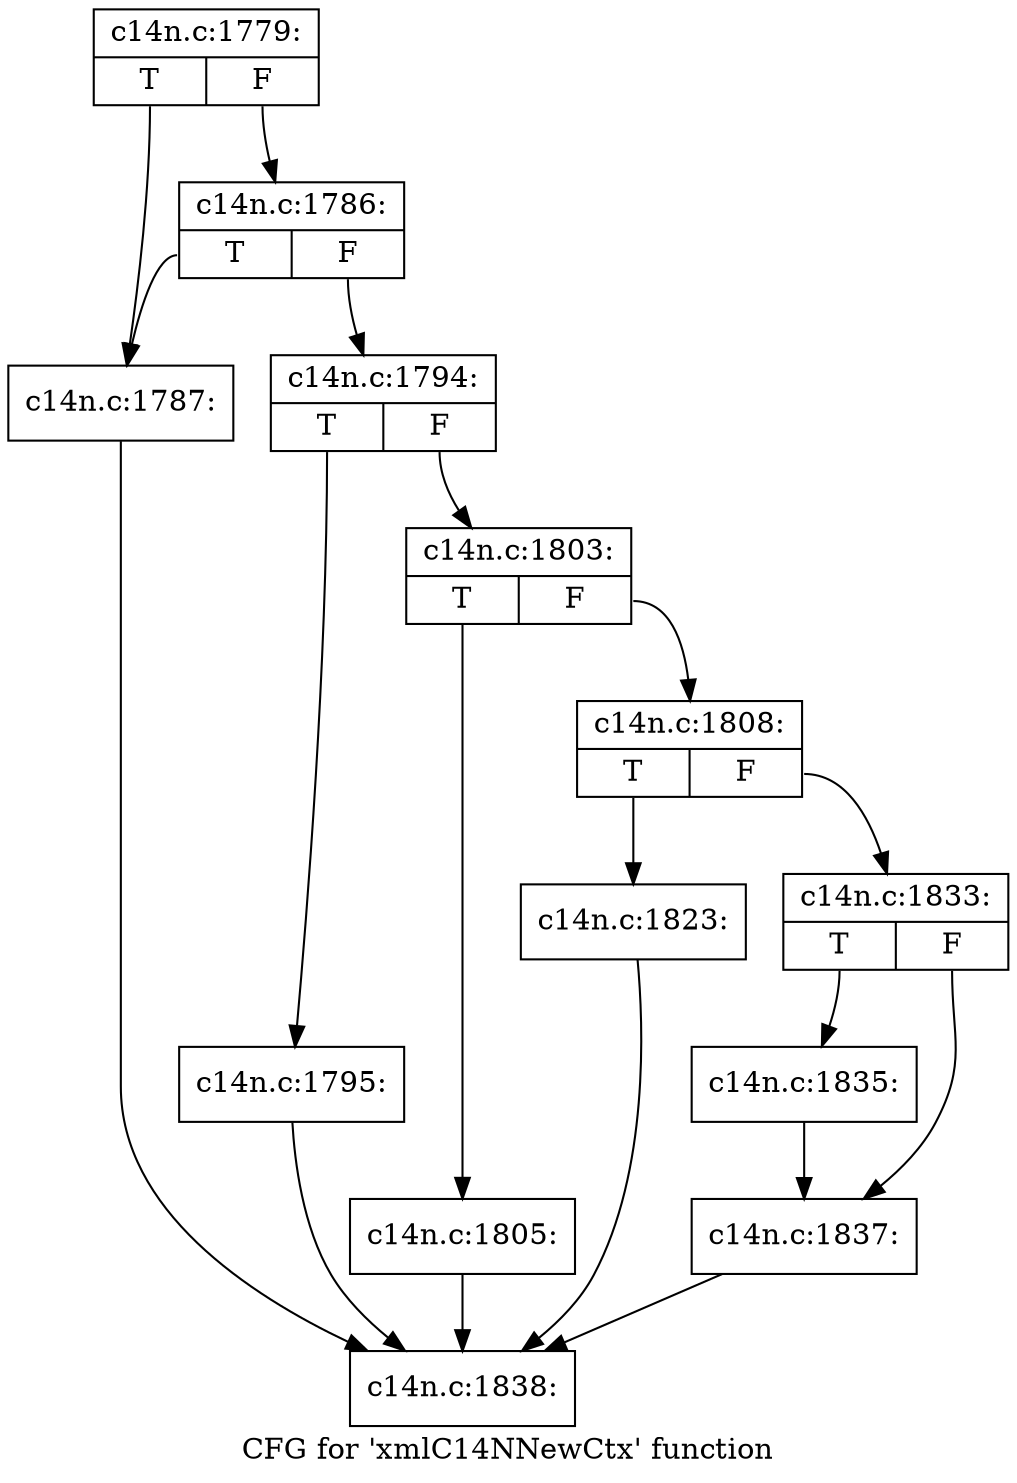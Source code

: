 digraph "CFG for 'xmlC14NNewCtx' function" {
	label="CFG for 'xmlC14NNewCtx' function";

	Node0x55fe83bb6550 [shape=record,label="{c14n.c:1779:|{<s0>T|<s1>F}}"];
	Node0x55fe83bb6550:s0 -> Node0x55fe83bb9040;
	Node0x55fe83bb6550:s1 -> Node0x55fe83bb90e0;
	Node0x55fe83bb90e0 [shape=record,label="{c14n.c:1786:|{<s0>T|<s1>F}}"];
	Node0x55fe83bb90e0:s0 -> Node0x55fe83bb9040;
	Node0x55fe83bb90e0:s1 -> Node0x55fe83bb9090;
	Node0x55fe83bb9040 [shape=record,label="{c14n.c:1787:}"];
	Node0x55fe83bb9040 -> Node0x55fe83bb65a0;
	Node0x55fe83bb9090 [shape=record,label="{c14n.c:1794:|{<s0>T|<s1>F}}"];
	Node0x55fe83bb9090:s0 -> Node0x55fe83bb9ad0;
	Node0x55fe83bb9090:s1 -> Node0x55fe83bb9b20;
	Node0x55fe83bb9ad0 [shape=record,label="{c14n.c:1795:}"];
	Node0x55fe83bb9ad0 -> Node0x55fe83bb65a0;
	Node0x55fe83bb9b20 [shape=record,label="{c14n.c:1803:|{<s0>T|<s1>F}}"];
	Node0x55fe83bb9b20:s0 -> Node0x55fe83bba8f0;
	Node0x55fe83bb9b20:s1 -> Node0x55fe83bba940;
	Node0x55fe83bba8f0 [shape=record,label="{c14n.c:1805:}"];
	Node0x55fe83bba8f0 -> Node0x55fe83bb65a0;
	Node0x55fe83bba940 [shape=record,label="{c14n.c:1808:|{<s0>T|<s1>F}}"];
	Node0x55fe83bba940:s0 -> Node0x55fe83bbcec0;
	Node0x55fe83bba940:s1 -> Node0x55fe83bbcf10;
	Node0x55fe83bbcec0 [shape=record,label="{c14n.c:1823:}"];
	Node0x55fe83bbcec0 -> Node0x55fe83bb65a0;
	Node0x55fe83bbcf10 [shape=record,label="{c14n.c:1833:|{<s0>T|<s1>F}}"];
	Node0x55fe83bbcf10:s0 -> Node0x55fe83bbddb0;
	Node0x55fe83bbcf10:s1 -> Node0x55fe83bbde00;
	Node0x55fe83bbddb0 [shape=record,label="{c14n.c:1835:}"];
	Node0x55fe83bbddb0 -> Node0x55fe83bbde00;
	Node0x55fe83bbde00 [shape=record,label="{c14n.c:1837:}"];
	Node0x55fe83bbde00 -> Node0x55fe83bb65a0;
	Node0x55fe83bb65a0 [shape=record,label="{c14n.c:1838:}"];
}
